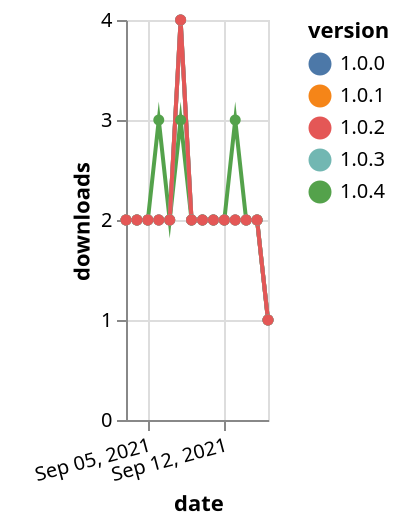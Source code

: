 {"$schema": "https://vega.github.io/schema/vega-lite/v5.json", "description": "A simple bar chart with embedded data.", "data": {"values": [{"date": "2021-09-03", "total": 2117, "delta": 2, "version": "1.0.4"}, {"date": "2021-09-04", "total": 2119, "delta": 2, "version": "1.0.4"}, {"date": "2021-09-05", "total": 2121, "delta": 2, "version": "1.0.4"}, {"date": "2021-09-06", "total": 2124, "delta": 3, "version": "1.0.4"}, {"date": "2021-09-07", "total": 2126, "delta": 2, "version": "1.0.4"}, {"date": "2021-09-08", "total": 2129, "delta": 3, "version": "1.0.4"}, {"date": "2021-09-09", "total": 2131, "delta": 2, "version": "1.0.4"}, {"date": "2021-09-10", "total": 2133, "delta": 2, "version": "1.0.4"}, {"date": "2021-09-11", "total": 2135, "delta": 2, "version": "1.0.4"}, {"date": "2021-09-12", "total": 2137, "delta": 2, "version": "1.0.4"}, {"date": "2021-09-13", "total": 2140, "delta": 3, "version": "1.0.4"}, {"date": "2021-09-14", "total": 2142, "delta": 2, "version": "1.0.4"}, {"date": "2021-09-15", "total": 2144, "delta": 2, "version": "1.0.4"}, {"date": "2021-09-16", "total": 2145, "delta": 1, "version": "1.0.4"}, {"date": "2021-09-03", "total": 2759, "delta": 2, "version": "1.0.1"}, {"date": "2021-09-04", "total": 2761, "delta": 2, "version": "1.0.1"}, {"date": "2021-09-05", "total": 2763, "delta": 2, "version": "1.0.1"}, {"date": "2021-09-06", "total": 2765, "delta": 2, "version": "1.0.1"}, {"date": "2021-09-07", "total": 2767, "delta": 2, "version": "1.0.1"}, {"date": "2021-09-08", "total": 2771, "delta": 4, "version": "1.0.1"}, {"date": "2021-09-09", "total": 2773, "delta": 2, "version": "1.0.1"}, {"date": "2021-09-10", "total": 2775, "delta": 2, "version": "1.0.1"}, {"date": "2021-09-11", "total": 2777, "delta": 2, "version": "1.0.1"}, {"date": "2021-09-12", "total": 2779, "delta": 2, "version": "1.0.1"}, {"date": "2021-09-13", "total": 2781, "delta": 2, "version": "1.0.1"}, {"date": "2021-09-14", "total": 2783, "delta": 2, "version": "1.0.1"}, {"date": "2021-09-15", "total": 2785, "delta": 2, "version": "1.0.1"}, {"date": "2021-09-16", "total": 2786, "delta": 1, "version": "1.0.1"}, {"date": "2021-09-03", "total": 2789, "delta": 2, "version": "1.0.0"}, {"date": "2021-09-04", "total": 2791, "delta": 2, "version": "1.0.0"}, {"date": "2021-09-05", "total": 2793, "delta": 2, "version": "1.0.0"}, {"date": "2021-09-06", "total": 2795, "delta": 2, "version": "1.0.0"}, {"date": "2021-09-07", "total": 2797, "delta": 2, "version": "1.0.0"}, {"date": "2021-09-08", "total": 2801, "delta": 4, "version": "1.0.0"}, {"date": "2021-09-09", "total": 2803, "delta": 2, "version": "1.0.0"}, {"date": "2021-09-10", "total": 2805, "delta": 2, "version": "1.0.0"}, {"date": "2021-09-11", "total": 2807, "delta": 2, "version": "1.0.0"}, {"date": "2021-09-12", "total": 2809, "delta": 2, "version": "1.0.0"}, {"date": "2021-09-13", "total": 2811, "delta": 2, "version": "1.0.0"}, {"date": "2021-09-14", "total": 2813, "delta": 2, "version": "1.0.0"}, {"date": "2021-09-15", "total": 2815, "delta": 2, "version": "1.0.0"}, {"date": "2021-09-16", "total": 2816, "delta": 1, "version": "1.0.0"}, {"date": "2021-09-03", "total": 2649, "delta": 2, "version": "1.0.3"}, {"date": "2021-09-04", "total": 2651, "delta": 2, "version": "1.0.3"}, {"date": "2021-09-05", "total": 2653, "delta": 2, "version": "1.0.3"}, {"date": "2021-09-06", "total": 2655, "delta": 2, "version": "1.0.3"}, {"date": "2021-09-07", "total": 2657, "delta": 2, "version": "1.0.3"}, {"date": "2021-09-08", "total": 2661, "delta": 4, "version": "1.0.3"}, {"date": "2021-09-09", "total": 2663, "delta": 2, "version": "1.0.3"}, {"date": "2021-09-10", "total": 2665, "delta": 2, "version": "1.0.3"}, {"date": "2021-09-11", "total": 2667, "delta": 2, "version": "1.0.3"}, {"date": "2021-09-12", "total": 2669, "delta": 2, "version": "1.0.3"}, {"date": "2021-09-13", "total": 2671, "delta": 2, "version": "1.0.3"}, {"date": "2021-09-14", "total": 2673, "delta": 2, "version": "1.0.3"}, {"date": "2021-09-15", "total": 2675, "delta": 2, "version": "1.0.3"}, {"date": "2021-09-16", "total": 2676, "delta": 1, "version": "1.0.3"}, {"date": "2021-09-03", "total": 2770, "delta": 2, "version": "1.0.2"}, {"date": "2021-09-04", "total": 2772, "delta": 2, "version": "1.0.2"}, {"date": "2021-09-05", "total": 2774, "delta": 2, "version": "1.0.2"}, {"date": "2021-09-06", "total": 2776, "delta": 2, "version": "1.0.2"}, {"date": "2021-09-07", "total": 2778, "delta": 2, "version": "1.0.2"}, {"date": "2021-09-08", "total": 2782, "delta": 4, "version": "1.0.2"}, {"date": "2021-09-09", "total": 2784, "delta": 2, "version": "1.0.2"}, {"date": "2021-09-10", "total": 2786, "delta": 2, "version": "1.0.2"}, {"date": "2021-09-11", "total": 2788, "delta": 2, "version": "1.0.2"}, {"date": "2021-09-12", "total": 2790, "delta": 2, "version": "1.0.2"}, {"date": "2021-09-13", "total": 2792, "delta": 2, "version": "1.0.2"}, {"date": "2021-09-14", "total": 2794, "delta": 2, "version": "1.0.2"}, {"date": "2021-09-15", "total": 2796, "delta": 2, "version": "1.0.2"}, {"date": "2021-09-16", "total": 2797, "delta": 1, "version": "1.0.2"}]}, "width": "container", "mark": {"type": "line", "point": {"filled": true}}, "encoding": {"x": {"field": "date", "type": "temporal", "timeUnit": "yearmonthdate", "title": "date", "axis": {"labelAngle": -15}}, "y": {"field": "delta", "type": "quantitative", "title": "downloads"}, "color": {"field": "version", "type": "nominal"}, "tooltip": {"field": "delta"}}}